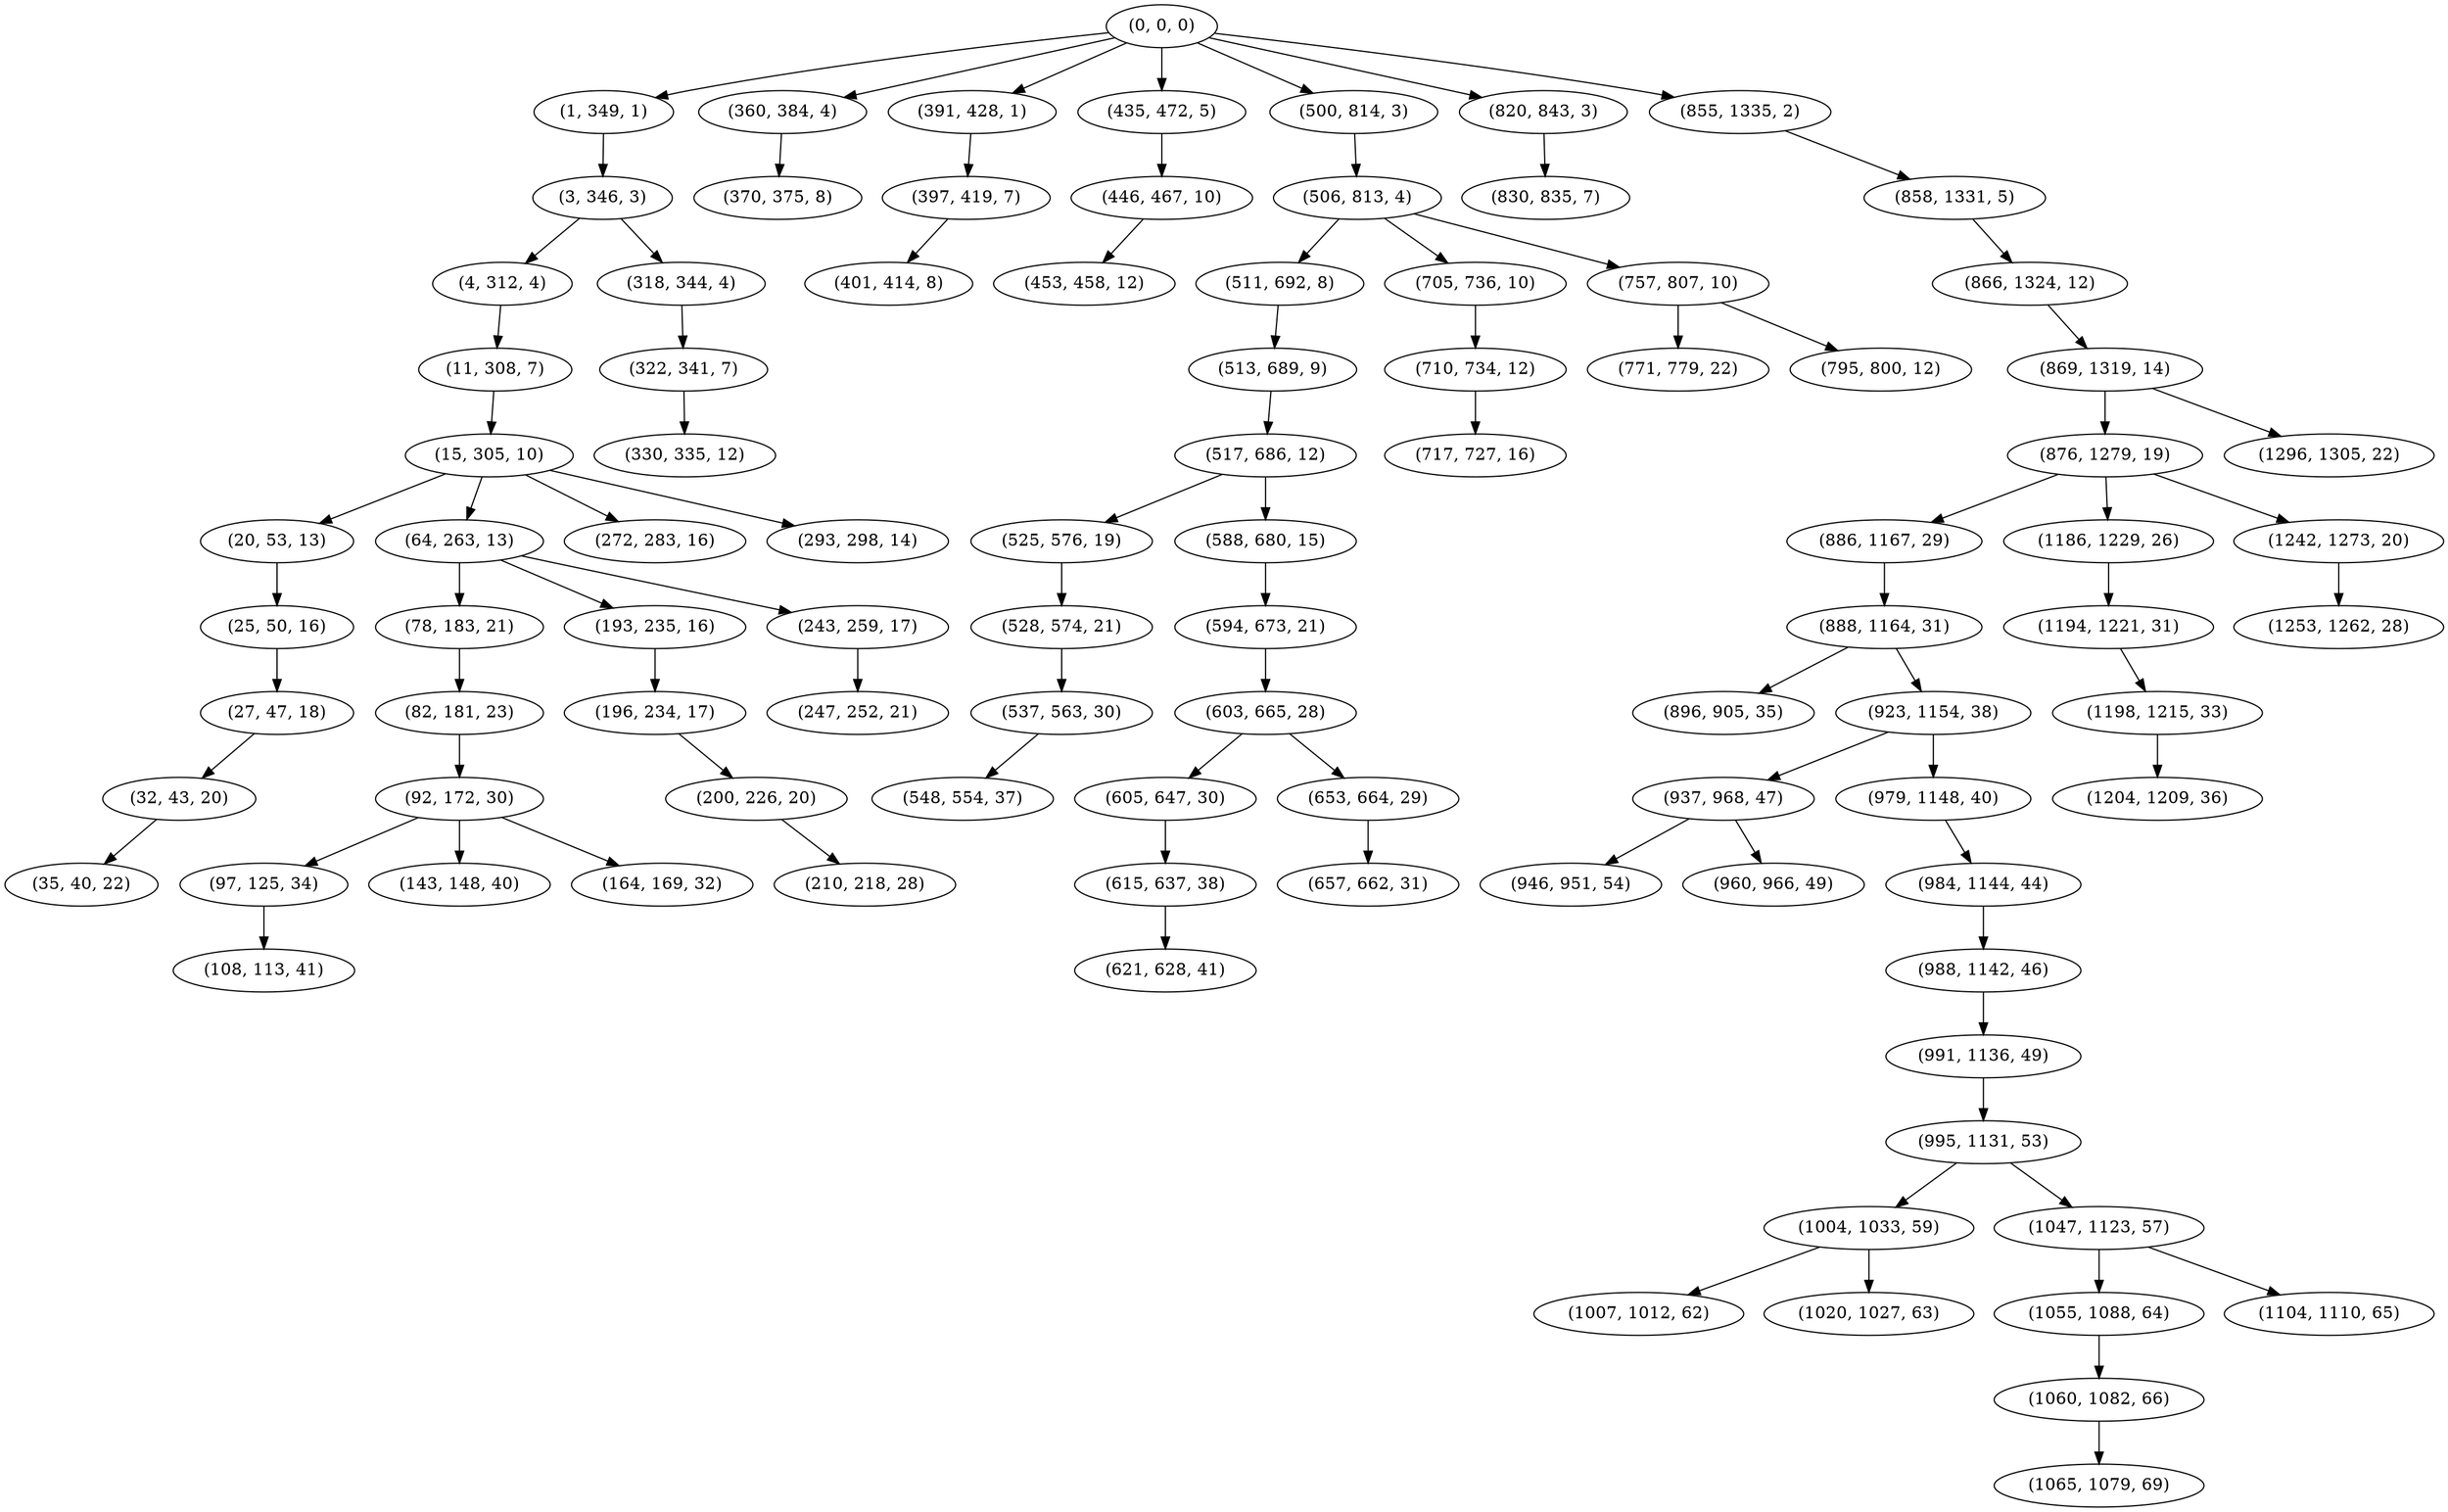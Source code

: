 digraph tree {
    "(0, 0, 0)";
    "(1, 349, 1)";
    "(3, 346, 3)";
    "(4, 312, 4)";
    "(11, 308, 7)";
    "(15, 305, 10)";
    "(20, 53, 13)";
    "(25, 50, 16)";
    "(27, 47, 18)";
    "(32, 43, 20)";
    "(35, 40, 22)";
    "(64, 263, 13)";
    "(78, 183, 21)";
    "(82, 181, 23)";
    "(92, 172, 30)";
    "(97, 125, 34)";
    "(108, 113, 41)";
    "(143, 148, 40)";
    "(164, 169, 32)";
    "(193, 235, 16)";
    "(196, 234, 17)";
    "(200, 226, 20)";
    "(210, 218, 28)";
    "(243, 259, 17)";
    "(247, 252, 21)";
    "(272, 283, 16)";
    "(293, 298, 14)";
    "(318, 344, 4)";
    "(322, 341, 7)";
    "(330, 335, 12)";
    "(360, 384, 4)";
    "(370, 375, 8)";
    "(391, 428, 1)";
    "(397, 419, 7)";
    "(401, 414, 8)";
    "(435, 472, 5)";
    "(446, 467, 10)";
    "(453, 458, 12)";
    "(500, 814, 3)";
    "(506, 813, 4)";
    "(511, 692, 8)";
    "(513, 689, 9)";
    "(517, 686, 12)";
    "(525, 576, 19)";
    "(528, 574, 21)";
    "(537, 563, 30)";
    "(548, 554, 37)";
    "(588, 680, 15)";
    "(594, 673, 21)";
    "(603, 665, 28)";
    "(605, 647, 30)";
    "(615, 637, 38)";
    "(621, 628, 41)";
    "(653, 664, 29)";
    "(657, 662, 31)";
    "(705, 736, 10)";
    "(710, 734, 12)";
    "(717, 727, 16)";
    "(757, 807, 10)";
    "(771, 779, 22)";
    "(795, 800, 12)";
    "(820, 843, 3)";
    "(830, 835, 7)";
    "(855, 1335, 2)";
    "(858, 1331, 5)";
    "(866, 1324, 12)";
    "(869, 1319, 14)";
    "(876, 1279, 19)";
    "(886, 1167, 29)";
    "(888, 1164, 31)";
    "(896, 905, 35)";
    "(923, 1154, 38)";
    "(937, 968, 47)";
    "(946, 951, 54)";
    "(960, 966, 49)";
    "(979, 1148, 40)";
    "(984, 1144, 44)";
    "(988, 1142, 46)";
    "(991, 1136, 49)";
    "(995, 1131, 53)";
    "(1004, 1033, 59)";
    "(1007, 1012, 62)";
    "(1020, 1027, 63)";
    "(1047, 1123, 57)";
    "(1055, 1088, 64)";
    "(1060, 1082, 66)";
    "(1065, 1079, 69)";
    "(1104, 1110, 65)";
    "(1186, 1229, 26)";
    "(1194, 1221, 31)";
    "(1198, 1215, 33)";
    "(1204, 1209, 36)";
    "(1242, 1273, 20)";
    "(1253, 1262, 28)";
    "(1296, 1305, 22)";
    "(0, 0, 0)" -> "(1, 349, 1)";
    "(0, 0, 0)" -> "(360, 384, 4)";
    "(0, 0, 0)" -> "(391, 428, 1)";
    "(0, 0, 0)" -> "(435, 472, 5)";
    "(0, 0, 0)" -> "(500, 814, 3)";
    "(0, 0, 0)" -> "(820, 843, 3)";
    "(0, 0, 0)" -> "(855, 1335, 2)";
    "(1, 349, 1)" -> "(3, 346, 3)";
    "(3, 346, 3)" -> "(4, 312, 4)";
    "(3, 346, 3)" -> "(318, 344, 4)";
    "(4, 312, 4)" -> "(11, 308, 7)";
    "(11, 308, 7)" -> "(15, 305, 10)";
    "(15, 305, 10)" -> "(20, 53, 13)";
    "(15, 305, 10)" -> "(64, 263, 13)";
    "(15, 305, 10)" -> "(272, 283, 16)";
    "(15, 305, 10)" -> "(293, 298, 14)";
    "(20, 53, 13)" -> "(25, 50, 16)";
    "(25, 50, 16)" -> "(27, 47, 18)";
    "(27, 47, 18)" -> "(32, 43, 20)";
    "(32, 43, 20)" -> "(35, 40, 22)";
    "(64, 263, 13)" -> "(78, 183, 21)";
    "(64, 263, 13)" -> "(193, 235, 16)";
    "(64, 263, 13)" -> "(243, 259, 17)";
    "(78, 183, 21)" -> "(82, 181, 23)";
    "(82, 181, 23)" -> "(92, 172, 30)";
    "(92, 172, 30)" -> "(97, 125, 34)";
    "(92, 172, 30)" -> "(143, 148, 40)";
    "(92, 172, 30)" -> "(164, 169, 32)";
    "(97, 125, 34)" -> "(108, 113, 41)";
    "(193, 235, 16)" -> "(196, 234, 17)";
    "(196, 234, 17)" -> "(200, 226, 20)";
    "(200, 226, 20)" -> "(210, 218, 28)";
    "(243, 259, 17)" -> "(247, 252, 21)";
    "(318, 344, 4)" -> "(322, 341, 7)";
    "(322, 341, 7)" -> "(330, 335, 12)";
    "(360, 384, 4)" -> "(370, 375, 8)";
    "(391, 428, 1)" -> "(397, 419, 7)";
    "(397, 419, 7)" -> "(401, 414, 8)";
    "(435, 472, 5)" -> "(446, 467, 10)";
    "(446, 467, 10)" -> "(453, 458, 12)";
    "(500, 814, 3)" -> "(506, 813, 4)";
    "(506, 813, 4)" -> "(511, 692, 8)";
    "(506, 813, 4)" -> "(705, 736, 10)";
    "(506, 813, 4)" -> "(757, 807, 10)";
    "(511, 692, 8)" -> "(513, 689, 9)";
    "(513, 689, 9)" -> "(517, 686, 12)";
    "(517, 686, 12)" -> "(525, 576, 19)";
    "(517, 686, 12)" -> "(588, 680, 15)";
    "(525, 576, 19)" -> "(528, 574, 21)";
    "(528, 574, 21)" -> "(537, 563, 30)";
    "(537, 563, 30)" -> "(548, 554, 37)";
    "(588, 680, 15)" -> "(594, 673, 21)";
    "(594, 673, 21)" -> "(603, 665, 28)";
    "(603, 665, 28)" -> "(605, 647, 30)";
    "(603, 665, 28)" -> "(653, 664, 29)";
    "(605, 647, 30)" -> "(615, 637, 38)";
    "(615, 637, 38)" -> "(621, 628, 41)";
    "(653, 664, 29)" -> "(657, 662, 31)";
    "(705, 736, 10)" -> "(710, 734, 12)";
    "(710, 734, 12)" -> "(717, 727, 16)";
    "(757, 807, 10)" -> "(771, 779, 22)";
    "(757, 807, 10)" -> "(795, 800, 12)";
    "(820, 843, 3)" -> "(830, 835, 7)";
    "(855, 1335, 2)" -> "(858, 1331, 5)";
    "(858, 1331, 5)" -> "(866, 1324, 12)";
    "(866, 1324, 12)" -> "(869, 1319, 14)";
    "(869, 1319, 14)" -> "(876, 1279, 19)";
    "(869, 1319, 14)" -> "(1296, 1305, 22)";
    "(876, 1279, 19)" -> "(886, 1167, 29)";
    "(876, 1279, 19)" -> "(1186, 1229, 26)";
    "(876, 1279, 19)" -> "(1242, 1273, 20)";
    "(886, 1167, 29)" -> "(888, 1164, 31)";
    "(888, 1164, 31)" -> "(896, 905, 35)";
    "(888, 1164, 31)" -> "(923, 1154, 38)";
    "(923, 1154, 38)" -> "(937, 968, 47)";
    "(923, 1154, 38)" -> "(979, 1148, 40)";
    "(937, 968, 47)" -> "(946, 951, 54)";
    "(937, 968, 47)" -> "(960, 966, 49)";
    "(979, 1148, 40)" -> "(984, 1144, 44)";
    "(984, 1144, 44)" -> "(988, 1142, 46)";
    "(988, 1142, 46)" -> "(991, 1136, 49)";
    "(991, 1136, 49)" -> "(995, 1131, 53)";
    "(995, 1131, 53)" -> "(1004, 1033, 59)";
    "(995, 1131, 53)" -> "(1047, 1123, 57)";
    "(1004, 1033, 59)" -> "(1007, 1012, 62)";
    "(1004, 1033, 59)" -> "(1020, 1027, 63)";
    "(1047, 1123, 57)" -> "(1055, 1088, 64)";
    "(1047, 1123, 57)" -> "(1104, 1110, 65)";
    "(1055, 1088, 64)" -> "(1060, 1082, 66)";
    "(1060, 1082, 66)" -> "(1065, 1079, 69)";
    "(1186, 1229, 26)" -> "(1194, 1221, 31)";
    "(1194, 1221, 31)" -> "(1198, 1215, 33)";
    "(1198, 1215, 33)" -> "(1204, 1209, 36)";
    "(1242, 1273, 20)" -> "(1253, 1262, 28)";
}
